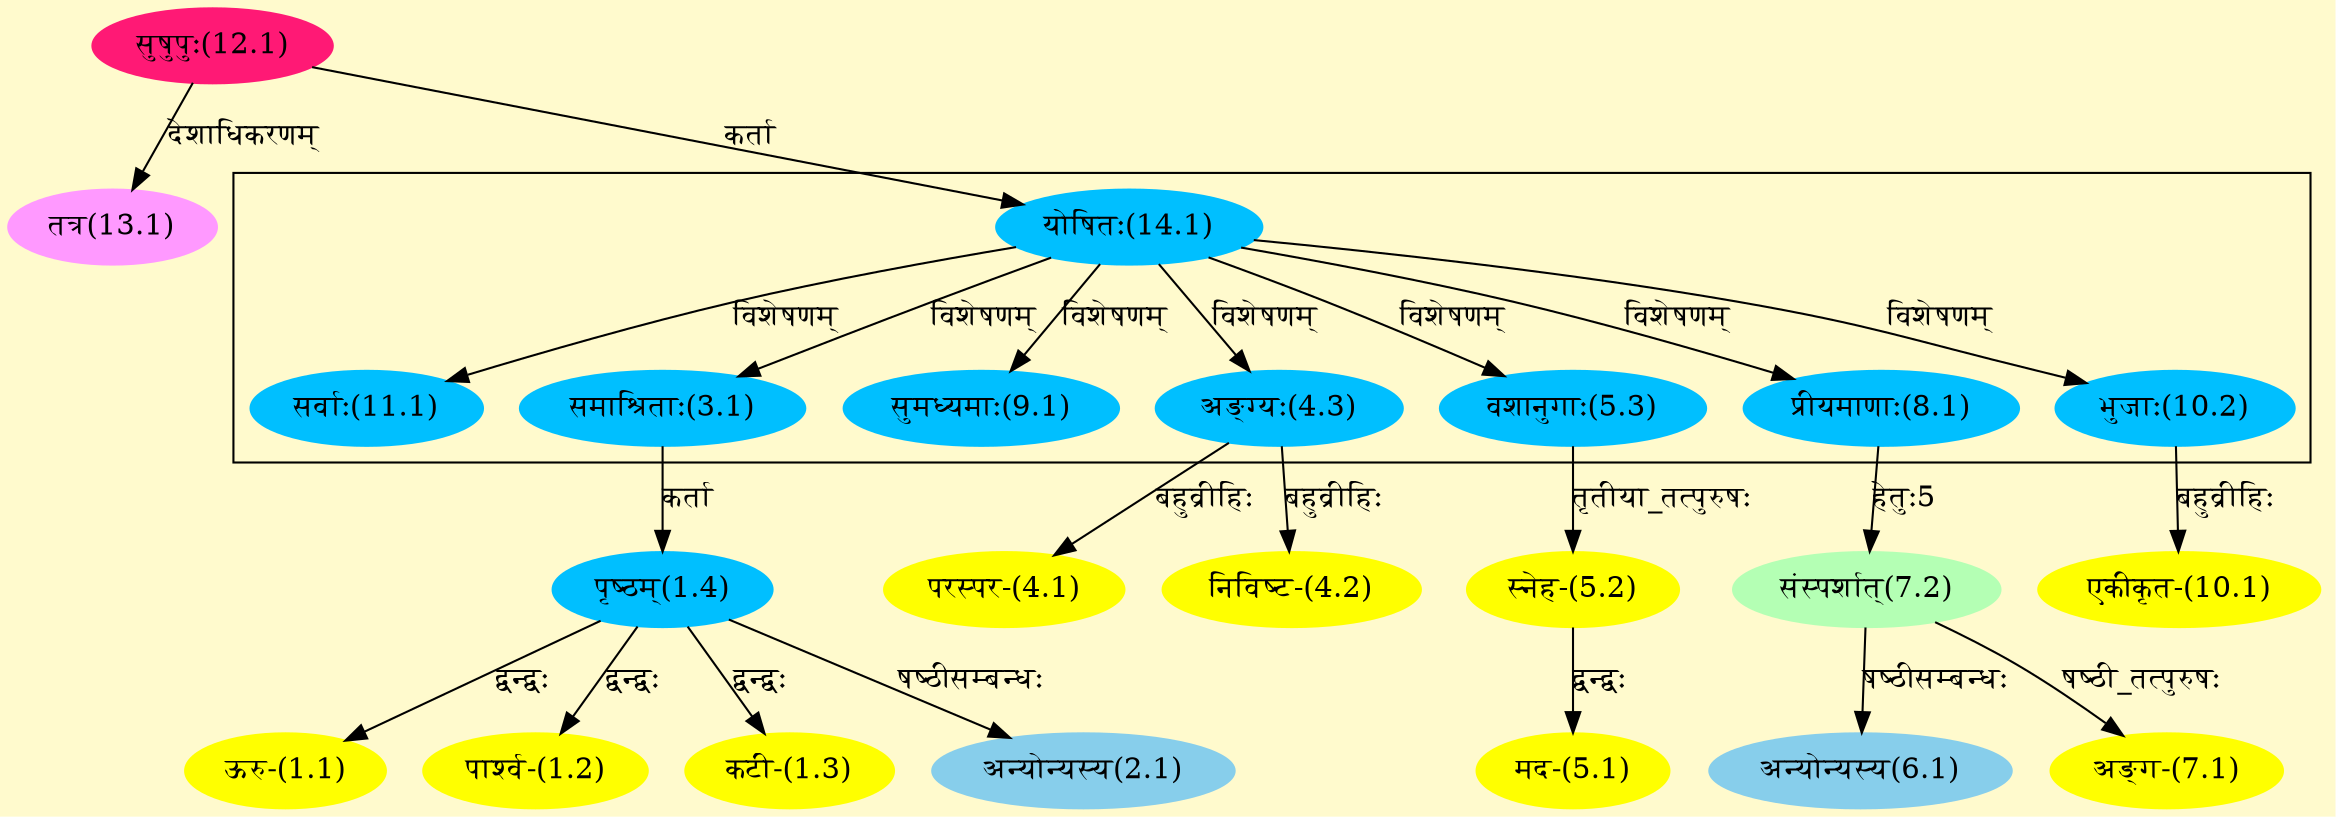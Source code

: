 digraph G{
rankdir=BT;
 compound=true;
 bgcolor="lemonchiffon1";

subgraph cluster_1{
Node3_1 [style=filled, color="#00BFFF" label = "समाश्रिताः(3.1)"]
Node14_1 [style=filled, color="#00BFFF" label = "योषितः(14.1)"]
Node4_3 [style=filled, color="#00BFFF" label = "अङ्ग्यः(4.3)"]
Node5_3 [style=filled, color="#00BFFF" label = "वशानुगाः(5.3)"]
Node8_1 [style=filled, color="#00BFFF" label = "प्रीयमाणाः(8.1)"]
Node9_1 [style=filled, color="#00BFFF" label = "सुमध्यमाः(9.1)"]
Node10_2 [style=filled, color="#00BFFF" label = "भुजाः(10.2)"]
Node11_1 [style=filled, color="#00BFFF" label = "सर्वाः(11.1)"]

}
Node1_1 [style=filled, color="#FFFF00" label = "ऊरु-(1.1)"]
Node1_4 [style=filled, color="#00BFFF" label = "पृष्ठम्(1.4)"]
Node1_2 [style=filled, color="#FFFF00" label = "पार्श्व-(1.2)"]
Node1_3 [style=filled, color="#FFFF00" label = "कटी-(1.3)"]
Node3_1 [style=filled, color="#00BFFF" label = "समाश्रिताः(3.1)"]
Node2_1 [style=filled, color="#87CEEB" label = "अन्योन्यस्य(2.1)"]
Node4_1 [style=filled, color="#FFFF00" label = "परस्पर-(4.1)"]
Node4_3 [style=filled, color="#00BFFF" label = "अङ्ग्यः(4.3)"]
Node4_2 [style=filled, color="#FFFF00" label = "निविष्ट-(4.2)"]
Node5_1 [style=filled, color="#FFFF00" label = "मद-(5.1)"]
Node5_2 [style=filled, color="#FFFF00" label = "स्नेह-(5.2)"]
Node5_3 [style=filled, color="#00BFFF" label = "वशानुगाः(5.3)"]
Node6_1 [style=filled, color="#87CEEB" label = "अन्योन्यस्य(6.1)"]
Node7_2 [style=filled, color="#B4FFB4" label = "संस्पर्शात्(7.2)"]
Node7_1 [style=filled, color="#FFFF00" label = "अङ्ग-(7.1)"]
Node8_1 [style=filled, color="#00BFFF" label = "प्रीयमाणाः(8.1)"]
Node10_1 [style=filled, color="#FFFF00" label = "एकीकृत-(10.1)"]
Node10_2 [style=filled, color="#00BFFF" label = "भुजाः(10.2)"]
Node12_1 [style=filled, color="#FF1975" label = "सुषुपुः(12.1)"]
Node [style=filled, color="" label = "()"]
Node13_1 [style=filled, color="#FF99FF" label = "तत्र(13.1)"]
Node14_1 [style=filled, color="#00BFFF" label = "योषितः(14.1)"]
/* Start of Relations section */

Node1_1 -> Node1_4 [  label="द्वन्द्वः"  dir="back" ]
Node1_2 -> Node1_4 [  label="द्वन्द्वः"  dir="back" ]
Node1_3 -> Node1_4 [  label="द्वन्द्वः"  dir="back" ]
Node1_4 -> Node3_1 [  label="कर्ता"  dir="back" ]
Node2_1 -> Node1_4 [  label="षष्ठीसम्बन्धः"  dir="back" ]
Node3_1 -> Node14_1 [  label="विशेषणम्"  dir="back" ]
Node4_1 -> Node4_3 [  label="बहुव्रीहिः"  dir="back" ]
Node4_2 -> Node4_3 [  label="बहुव्रीहिः"  dir="back" ]
Node4_3 -> Node14_1 [  label="विशेषणम्"  dir="back" ]
Node5_1 -> Node5_2 [  label="द्वन्द्वः"  dir="back" ]
Node5_2 -> Node5_3 [  label="तृतीया_तत्पुरुषः"  dir="back" ]
Node5_3 -> Node14_1 [  label="विशेषणम्"  dir="back" ]
Node6_1 -> Node7_2 [  label="षष्ठीसम्बन्धः"  dir="back" ]
Node7_1 -> Node7_2 [  label="षष्ठी_तत्पुरुषः"  dir="back" ]
Node7_2 -> Node8_1 [  label="हेतुः5"  dir="back" ]
Node8_1 -> Node14_1 [  label="विशेषणम्"  dir="back" ]
Node9_1 -> Node14_1 [  label="विशेषणम्"  dir="back" ]
Node10_1 -> Node10_2 [  label="बहुव्रीहिः"  dir="back" ]
Node10_2 -> Node14_1 [  label="विशेषणम्"  dir="back" ]
Node11_1 -> Node14_1 [  label="विशेषणम्"  dir="back" ]
Node13_1 -> Node12_1 [  label="देशाधिकरणम्"  dir="back" ]
Node14_1 -> Node12_1 [  label="कर्ता"  dir="back" ]
}
